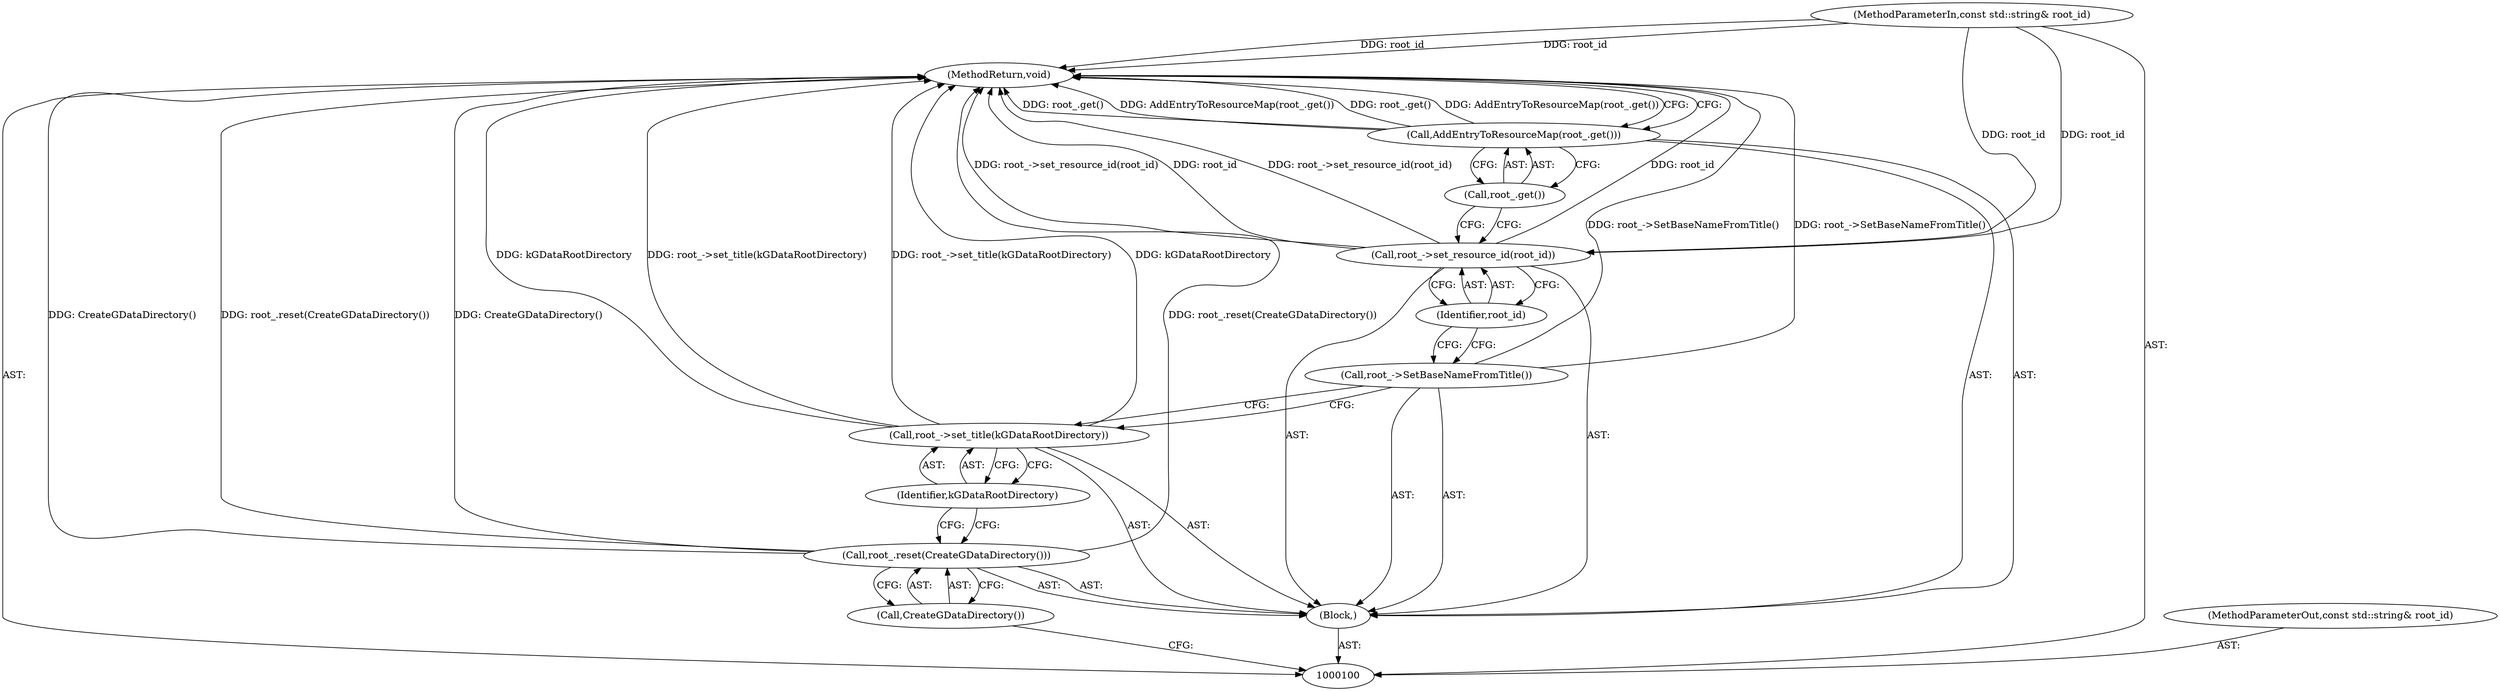 digraph "0_Chrome_dd3b6fe574edad231c01c78e4647a74c38dc4178_13" {
"1000112" [label="(MethodReturn,void)"];
"1000101" [label="(MethodParameterIn,const std::string& root_id)"];
"1000142" [label="(MethodParameterOut,const std::string& root_id)"];
"1000102" [label="(Block,)"];
"1000104" [label="(Call,CreateGDataDirectory())"];
"1000103" [label="(Call,root_.reset(CreateGDataDirectory()))"];
"1000106" [label="(Identifier,kGDataRootDirectory)"];
"1000105" [label="(Call,root_->set_title(kGDataRootDirectory))"];
"1000107" [label="(Call,root_->SetBaseNameFromTitle())"];
"1000109" [label="(Identifier,root_id)"];
"1000108" [label="(Call,root_->set_resource_id(root_id))"];
"1000110" [label="(Call,AddEntryToResourceMap(root_.get()))"];
"1000111" [label="(Call,root_.get())"];
"1000112" -> "1000100"  [label="AST: "];
"1000112" -> "1000110"  [label="CFG: "];
"1000108" -> "1000112"  [label="DDG: root_->set_resource_id(root_id)"];
"1000108" -> "1000112"  [label="DDG: root_id"];
"1000107" -> "1000112"  [label="DDG: root_->SetBaseNameFromTitle()"];
"1000103" -> "1000112"  [label="DDG: CreateGDataDirectory()"];
"1000103" -> "1000112"  [label="DDG: root_.reset(CreateGDataDirectory())"];
"1000105" -> "1000112"  [label="DDG: root_->set_title(kGDataRootDirectory)"];
"1000105" -> "1000112"  [label="DDG: kGDataRootDirectory"];
"1000110" -> "1000112"  [label="DDG: root_.get()"];
"1000110" -> "1000112"  [label="DDG: AddEntryToResourceMap(root_.get())"];
"1000101" -> "1000112"  [label="DDG: root_id"];
"1000101" -> "1000100"  [label="AST: "];
"1000101" -> "1000112"  [label="DDG: root_id"];
"1000101" -> "1000108"  [label="DDG: root_id"];
"1000142" -> "1000100"  [label="AST: "];
"1000102" -> "1000100"  [label="AST: "];
"1000103" -> "1000102"  [label="AST: "];
"1000105" -> "1000102"  [label="AST: "];
"1000107" -> "1000102"  [label="AST: "];
"1000108" -> "1000102"  [label="AST: "];
"1000110" -> "1000102"  [label="AST: "];
"1000104" -> "1000103"  [label="AST: "];
"1000104" -> "1000100"  [label="CFG: "];
"1000103" -> "1000104"  [label="CFG: "];
"1000103" -> "1000102"  [label="AST: "];
"1000103" -> "1000104"  [label="CFG: "];
"1000104" -> "1000103"  [label="AST: "];
"1000106" -> "1000103"  [label="CFG: "];
"1000103" -> "1000112"  [label="DDG: CreateGDataDirectory()"];
"1000103" -> "1000112"  [label="DDG: root_.reset(CreateGDataDirectory())"];
"1000106" -> "1000105"  [label="AST: "];
"1000106" -> "1000103"  [label="CFG: "];
"1000105" -> "1000106"  [label="CFG: "];
"1000105" -> "1000102"  [label="AST: "];
"1000105" -> "1000106"  [label="CFG: "];
"1000106" -> "1000105"  [label="AST: "];
"1000107" -> "1000105"  [label="CFG: "];
"1000105" -> "1000112"  [label="DDG: root_->set_title(kGDataRootDirectory)"];
"1000105" -> "1000112"  [label="DDG: kGDataRootDirectory"];
"1000107" -> "1000102"  [label="AST: "];
"1000107" -> "1000105"  [label="CFG: "];
"1000109" -> "1000107"  [label="CFG: "];
"1000107" -> "1000112"  [label="DDG: root_->SetBaseNameFromTitle()"];
"1000109" -> "1000108"  [label="AST: "];
"1000109" -> "1000107"  [label="CFG: "];
"1000108" -> "1000109"  [label="CFG: "];
"1000108" -> "1000102"  [label="AST: "];
"1000108" -> "1000109"  [label="CFG: "];
"1000109" -> "1000108"  [label="AST: "];
"1000111" -> "1000108"  [label="CFG: "];
"1000108" -> "1000112"  [label="DDG: root_->set_resource_id(root_id)"];
"1000108" -> "1000112"  [label="DDG: root_id"];
"1000101" -> "1000108"  [label="DDG: root_id"];
"1000110" -> "1000102"  [label="AST: "];
"1000110" -> "1000111"  [label="CFG: "];
"1000111" -> "1000110"  [label="AST: "];
"1000112" -> "1000110"  [label="CFG: "];
"1000110" -> "1000112"  [label="DDG: root_.get()"];
"1000110" -> "1000112"  [label="DDG: AddEntryToResourceMap(root_.get())"];
"1000111" -> "1000110"  [label="AST: "];
"1000111" -> "1000108"  [label="CFG: "];
"1000110" -> "1000111"  [label="CFG: "];
}
